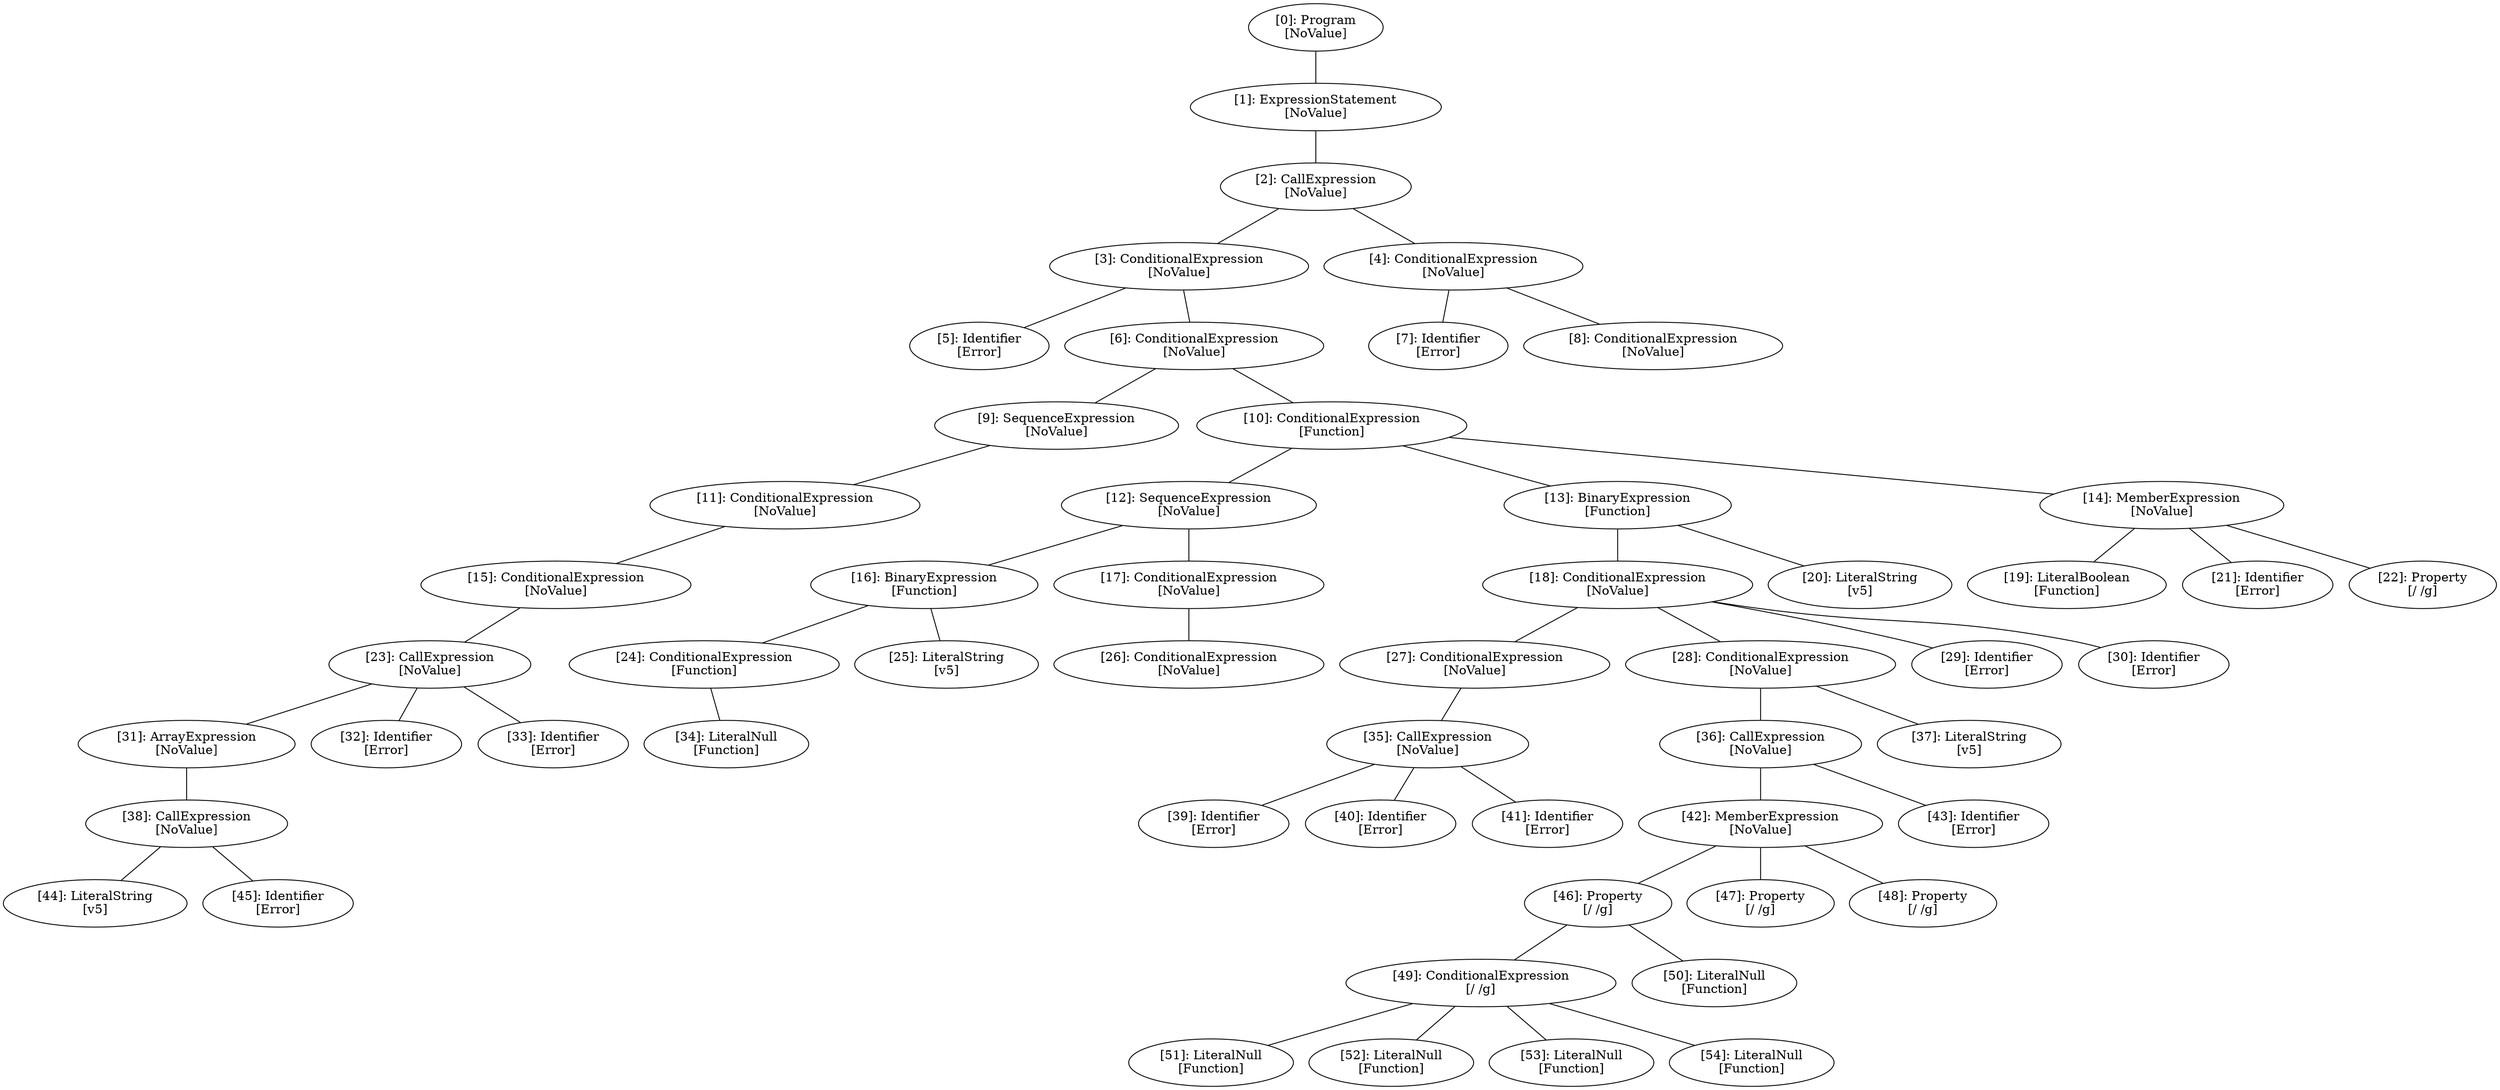 // Result
graph {
	0 [label="[0]: Program
[NoValue]"]
	1 [label="[1]: ExpressionStatement
[NoValue]"]
	2 [label="[2]: CallExpression
[NoValue]"]
	3 [label="[3]: ConditionalExpression
[NoValue]"]
	4 [label="[4]: ConditionalExpression
[NoValue]"]
	5 [label="[5]: Identifier
[Error]"]
	6 [label="[6]: ConditionalExpression
[NoValue]"]
	7 [label="[7]: Identifier
[Error]"]
	8 [label="[8]: ConditionalExpression
[NoValue]"]
	9 [label="[9]: SequenceExpression
[NoValue]"]
	10 [label="[10]: ConditionalExpression
[Function]"]
	11 [label="[11]: ConditionalExpression
[NoValue]"]
	12 [label="[12]: SequenceExpression
[NoValue]"]
	13 [label="[13]: BinaryExpression
[Function]"]
	14 [label="[14]: MemberExpression
[NoValue]"]
	15 [label="[15]: ConditionalExpression
[NoValue]"]
	16 [label="[16]: BinaryExpression
[Function]"]
	17 [label="[17]: ConditionalExpression
[NoValue]"]
	18 [label="[18]: ConditionalExpression
[NoValue]"]
	19 [label="[19]: LiteralBoolean
[Function]"]
	20 [label="[20]: LiteralString
[v5]"]
	21 [label="[21]: Identifier
[Error]"]
	22 [label="[22]: Property
[/ /g]"]
	23 [label="[23]: CallExpression
[NoValue]"]
	24 [label="[24]: ConditionalExpression
[Function]"]
	25 [label="[25]: LiteralString
[v5]"]
	26 [label="[26]: ConditionalExpression
[NoValue]"]
	27 [label="[27]: ConditionalExpression
[NoValue]"]
	28 [label="[28]: ConditionalExpression
[NoValue]"]
	29 [label="[29]: Identifier
[Error]"]
	30 [label="[30]: Identifier
[Error]"]
	31 [label="[31]: ArrayExpression
[NoValue]"]
	32 [label="[32]: Identifier
[Error]"]
	33 [label="[33]: Identifier
[Error]"]
	34 [label="[34]: LiteralNull
[Function]"]
	35 [label="[35]: CallExpression
[NoValue]"]
	36 [label="[36]: CallExpression
[NoValue]"]
	37 [label="[37]: LiteralString
[v5]"]
	38 [label="[38]: CallExpression
[NoValue]"]
	39 [label="[39]: Identifier
[Error]"]
	40 [label="[40]: Identifier
[Error]"]
	41 [label="[41]: Identifier
[Error]"]
	42 [label="[42]: MemberExpression
[NoValue]"]
	43 [label="[43]: Identifier
[Error]"]
	44 [label="[44]: LiteralString
[v5]"]
	45 [label="[45]: Identifier
[Error]"]
	46 [label="[46]: Property
[/ /g]"]
	47 [label="[47]: Property
[/ /g]"]
	48 [label="[48]: Property
[/ /g]"]
	49 [label="[49]: ConditionalExpression
[/ /g]"]
	50 [label="[50]: LiteralNull
[Function]"]
	51 [label="[51]: LiteralNull
[Function]"]
	52 [label="[52]: LiteralNull
[Function]"]
	53 [label="[53]: LiteralNull
[Function]"]
	54 [label="[54]: LiteralNull
[Function]"]
	0 -- 1
	1 -- 2
	2 -- 3
	2 -- 4
	3 -- 5
	3 -- 6
	4 -- 7
	4 -- 8
	6 -- 9
	6 -- 10
	9 -- 11
	10 -- 12
	10 -- 13
	10 -- 14
	11 -- 15
	12 -- 16
	12 -- 17
	13 -- 18
	13 -- 20
	14 -- 19
	14 -- 21
	14 -- 22
	15 -- 23
	16 -- 24
	16 -- 25
	17 -- 26
	18 -- 27
	18 -- 28
	18 -- 29
	18 -- 30
	23 -- 31
	23 -- 32
	23 -- 33
	24 -- 34
	27 -- 35
	28 -- 36
	28 -- 37
	31 -- 38
	35 -- 39
	35 -- 40
	35 -- 41
	36 -- 42
	36 -- 43
	38 -- 44
	38 -- 45
	42 -- 46
	42 -- 47
	42 -- 48
	46 -- 49
	46 -- 50
	49 -- 51
	49 -- 52
	49 -- 53
	49 -- 54
}

